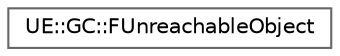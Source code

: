 digraph "Graphical Class Hierarchy"
{
 // INTERACTIVE_SVG=YES
 // LATEX_PDF_SIZE
  bgcolor="transparent";
  edge [fontname=Helvetica,fontsize=10,labelfontname=Helvetica,labelfontsize=10];
  node [fontname=Helvetica,fontsize=10,shape=box,height=0.2,width=0.4];
  rankdir="LR";
  Node0 [id="Node000000",label="UE::GC::FUnreachableObject",height=0.2,width=0.4,color="grey40", fillcolor="white", style="filled",URL="$d7/dee/unionUE_1_1GC_1_1FUnreachableObject.html",tooltip="Entry in GUnreachableObjects array that can either be an FUObjectItem (initially) or an UObject after..."];
}
